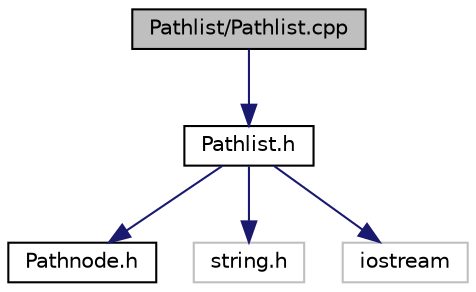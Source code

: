 digraph "Pathlist/Pathlist.cpp"
{
 // LATEX_PDF_SIZE
  edge [fontname="Helvetica",fontsize="10",labelfontname="Helvetica",labelfontsize="10"];
  node [fontname="Helvetica",fontsize="10",shape=record];
  Node1 [label="Pathlist/Pathlist.cpp",height=0.2,width=0.4,color="black", fillcolor="grey75", style="filled", fontcolor="black",tooltip=" "];
  Node1 -> Node2 [color="midnightblue",fontsize="10",style="solid"];
  Node2 [label="Pathlist.h",height=0.2,width=0.4,color="black", fillcolor="white", style="filled",URL="$Pathlist_8h.html",tooltip=" "];
  Node2 -> Node3 [color="midnightblue",fontsize="10",style="solid"];
  Node3 [label="Pathnode.h",height=0.2,width=0.4,color="black", fillcolor="white", style="filled",URL="$Pathnode_8h.html",tooltip=" "];
  Node2 -> Node4 [color="midnightblue",fontsize="10",style="solid"];
  Node4 [label="string.h",height=0.2,width=0.4,color="grey75", fillcolor="white", style="filled",tooltip=" "];
  Node2 -> Node5 [color="midnightblue",fontsize="10",style="solid"];
  Node5 [label="iostream",height=0.2,width=0.4,color="grey75", fillcolor="white", style="filled",tooltip=" "];
}
